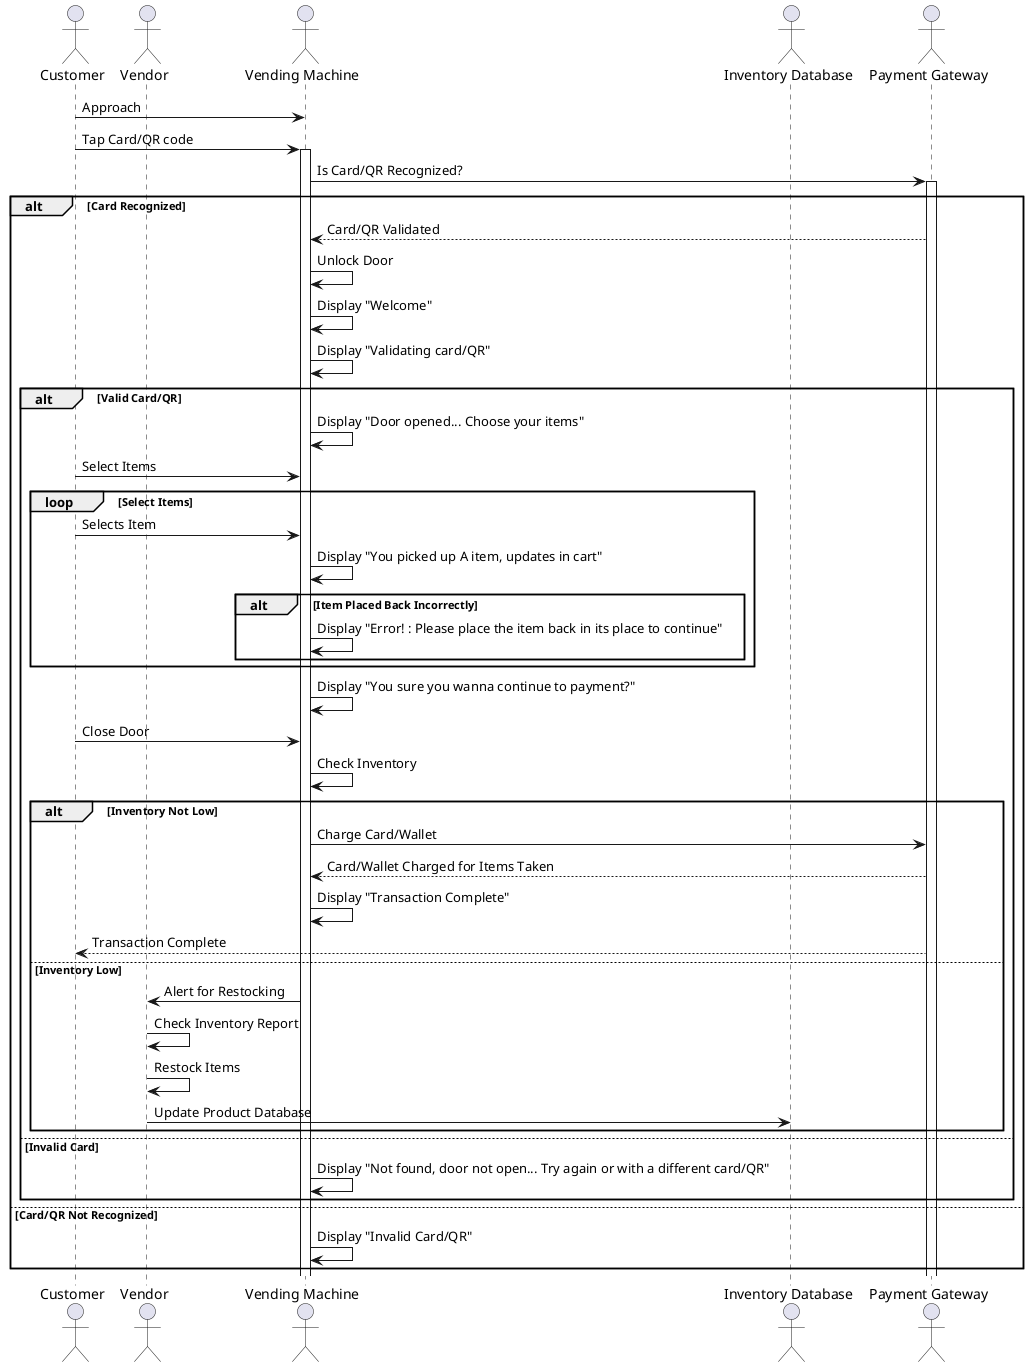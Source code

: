 @startuml sequence
actor Customer
actor Vendor
actor "Vending Machine" as VM
actor "Inventory Database" as DB
actor "Payment Gateway" as PG

Customer -> VM: Approach
Customer -> VM: Tap Card/QR code
activate VM
VM -> PG: Is Card/QR Recognized?
activate PG
alt Card Recognized
    PG --> VM: Card/QR Validated
    VM -> VM: Unlock Door
    VM -> VM: Display "Welcome"
    VM -> VM: Display "Validating card/QR"
    alt Valid Card/QR
        VM -> VM: Display "Door opened... Choose your items"
        Customer -> VM: Select Items
        loop Select Items
            Customer -> VM: Selects Item
            VM -> VM: Display "You picked up A item, updates in cart"
            alt Item Placed Back Incorrectly
                VM -> VM: Display "Error! : Please place the item back in its place to continue"
            end
        end
        
        VM -> VM: Display "You sure you wanna continue to payment?"
        Customer -> VM: Close Door
        VM -> VM: Check Inventory
        alt Inventory Not Low
            VM -> PG: Charge Card/Wallet
            PG --> VM: Card/Wallet Charged for Items Taken
            VM -> VM: Display "Transaction Complete"
            PG --> Customer: Transaction Complete
        else Inventory Low
            VM -> Vendor: Alert for Restocking
            Vendor -> Vendor: Check Inventory Report
            Vendor -> Vendor: Restock Items
            Vendor -> DB: Update Product Database
        end
    else Invalid Card
        VM -> VM: Display "Not found, door not open... Try again or with a different card/QR"
    end
else Card/QR Not Recognized
    VM -> VM: Display "Invalid Card/QR"
end
@enduml